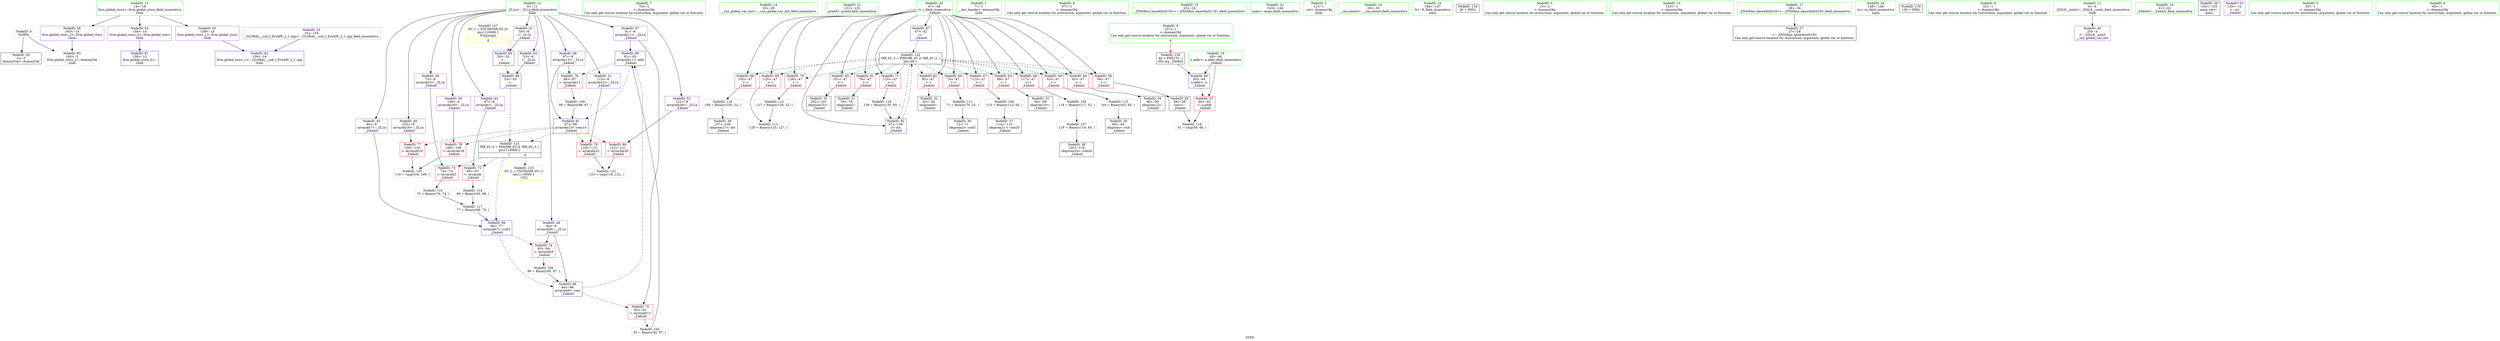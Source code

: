 digraph "SVFG" {
	label="SVFG";

	Node0x556a4613e890 [shape=record,color=grey,label="{NodeID: 0\nNullPtr}"];
	Node0x556a4613e890 -> Node0x556a4613fe40[style=solid];
	Node0x556a4613e890 -> Node0x556a46143e00[style=solid];
	Node0x556a461443e0 [shape=record,color=blue,label="{NodeID: 90\n91\<--93\narrayidx11\<--add\n_Z4doitl\n}"];
	Node0x556a461443e0 -> Node0x556a461437f0[style=dashed];
	Node0x556a461443e0 -> Node0x556a461444b0[style=dashed];
	Node0x556a4613ee50 [shape=record,color=green,label="{NodeID: 7\n76\<--1\n\<--dummyObj\nCan only get source location for instruction, argument, global var or function.}"];
	Node0x556a4613f300 [shape=record,color=green,label="{NodeID: 14\n19\<--20\n__cxx_global_var_init\<--__cxx_global_var_init_field_insensitive\n}"];
	Node0x556a46141700 [shape=record,color=grey,label="{NodeID: 104\n93 = Binary(92, 87, )\n}"];
	Node0x556a46141700 -> Node0x556a461443e0[style=solid];
	Node0x556a4613f9a0 [shape=record,color=green,label="{NodeID: 21\n131\<--132\nprintf\<--printf_field_insensitive\n}"];
	Node0x556a461465a0 [shape=record,color=grey,label="{NodeID: 111\n71 = Binary(70, 52, )\n}"];
	Node0x556a461465a0 -> Node0x556a461401e0[style=solid];
	Node0x556a46140040 [shape=record,color=black,label="{NodeID: 28\n59\<--58\nconv\<--\n_Z4doitl\n}"];
	Node0x556a46140040 -> Node0x556a46141d50[style=solid];
	Node0x556a46141bd0 [shape=record,color=grey,label="{NodeID: 118\n136 = Binary(135, 65, )\n}"];
	Node0x556a46141bd0 -> Node0x556a46144580[style=solid];
	Node0x556a461405f0 [shape=record,color=black,label="{NodeID: 35\n102\<--101\nidxprom15\<--\n_Z4doitl\n}"];
	Node0x556a46140ba0 [shape=record,color=purple,label="{NodeID: 42\n53\<--8\n\<--_ZL1a\n_Z4doitl\n}"];
	Node0x556a46140ba0 -> Node0x556a461440a0[style=solid];
	Node0x556a46142170 [shape=record,color=purple,label="{NodeID: 49\n103\<--8\narrayidx16\<--_ZL1a\n_Z4doitl\n}"];
	Node0x556a46142170 -> Node0x556a461438c0[style=solid];
	Node0x556a46142780 [shape=record,color=purple,label="{NodeID: 56\n160\<--14\nllvm.global_ctors_2\<--llvm.global_ctors\nGlob }"];
	Node0x556a46142780 -> Node0x556a46143e00[style=solid];
	Node0x556a46142d60 [shape=record,color=red,label="{NodeID: 63\n89\<--47\n\<--i\n_Z4doitl\n}"];
	Node0x556a46142d60 -> Node0x556a46140450[style=solid];
	Node0x556a46143310 [shape=record,color=red,label="{NodeID: 70\n126\<--47\n\<--i\n_Z4doitl\n}"];
	Node0x556a46143310 -> Node0x556a46146720[style=solid];
	Node0x556a461438c0 [shape=record,color=red,label="{NodeID: 77\n104\<--103\n\<--arrayidx16\n_Z4doitl\n}"];
	Node0x556a461438c0 -> Node0x556a46141ed0[style=solid];
	Node0x556a46143f00 [shape=record,color=blue,label="{NodeID: 84\n45\<--44\nn.addr\<--n\n_Z4doitl\n}"];
	Node0x556a46143f00 -> Node0x556a46142880[style=dashed];
	Node0x556a4613d370 [shape=record,color=green,label="{NodeID: 1\n7\<--1\n__dso_handle\<--dummyObj\nGlob }"];
	Node0x556a461444b0 [shape=record,color=blue,label="{NodeID: 91\n97\<--99\narrayidx13\<--rem14\n_Z4doitl\n}"];
	Node0x556a461444b0 -> Node0x556a461438c0[style=dashed];
	Node0x556a461444b0 -> Node0x556a46143990[style=dashed];
	Node0x556a461444b0 -> Node0x556a46143a60[style=dashed];
	Node0x556a461444b0 -> Node0x556a46143b30[style=dashed];
	Node0x556a461444b0 -> Node0x556a4614c3a0[style=dashed];
	Node0x556a4613eee0 [shape=record,color=green,label="{NodeID: 8\n87\<--1\n\<--dummyObj\nCan only get source location for instruction, argument, global var or function.}"];
	Node0x556a4613f400 [shape=record,color=green,label="{NodeID: 15\n23\<--24\n_ZNSt8ios_base4InitC1Ev\<--_ZNSt8ios_base4InitC1Ev_field_insensitive\n}"];
	Node0x556a46145ca0 [shape=record,color=grey,label="{NodeID: 105\n118 = Binary(117, 52, )\n}"];
	Node0x556a46145ca0 -> Node0x556a46145fa0[style=solid];
	Node0x556a4613faa0 [shape=record,color=green,label="{NodeID: 22\n143\<--144\nmain\<--main_field_insensitive\n}"];
	Node0x556a46146720 [shape=record,color=grey,label="{NodeID: 112\n127 = Binary(126, 52, )\n}"];
	Node0x556a46146720 -> Node0x556a461468a0[style=solid];
	Node0x556a46140110 [shape=record,color=black,label="{NodeID: 29\n66\<--64\nidxprom\<--sub\n_Z4doitl\n}"];
	Node0x556a46141d50 [shape=record,color=grey,label="{NodeID: 119\n61 = cmp(59, 60, )\n}"];
	Node0x556a461406c0 [shape=record,color=black,label="{NodeID: 36\n107\<--106\nidxprom17\<--div\n_Z4doitl\n}"];
	Node0x556a46140c70 [shape=record,color=purple,label="{NodeID: 43\n67\<--8\narrayidx\<--_ZL1a\n_Z4doitl\n}"];
	Node0x556a46140c70 -> Node0x556a461434b0[style=solid];
	Node0x556a4614e5e0 [shape=record,color=yellow,style=double,label="{NodeID: 133\n6V_2 = CSCHI(MR_6V_1)\npts\{110000 \}\nCS[]}"];
	Node0x556a46142240 [shape=record,color=purple,label="{NodeID: 50\n108\<--8\narrayidx18\<--_ZL1a\n_Z4doitl\n}"];
	Node0x556a46142240 -> Node0x556a46143990[style=solid];
	Node0x556a46142880 [shape=record,color=red,label="{NodeID: 57\n60\<--45\n\<--n.addr\n_Z4doitl\n}"];
	Node0x556a46142880 -> Node0x556a46141d50[style=solid];
	Node0x556a46142e30 [shape=record,color=red,label="{NodeID: 64\n95\<--47\n\<--i\n_Z4doitl\n}"];
	Node0x556a46142e30 -> Node0x556a46140520[style=solid];
	Node0x556a461433e0 [shape=record,color=red,label="{NodeID: 71\n135\<--47\n\<--i\n_Z4doitl\n}"];
	Node0x556a461433e0 -> Node0x556a46141bd0[style=solid];
	Node0x556a46143990 [shape=record,color=red,label="{NodeID: 78\n109\<--108\n\<--arrayidx18\n_Z4doitl\n}"];
	Node0x556a46143990 -> Node0x556a46141ed0[style=solid];
	Node0x556a46143fd0 [shape=record,color=blue,label="{NodeID: 85\n50\<--52\n\<--\n_Z4doitl\n}"];
	Node0x556a46143fd0 -> Node0x556a461440a0[style=dashed];
	Node0x556a4613d400 [shape=record,color=green,label="{NodeID: 2\n12\<--1\n.str\<--dummyObj\nGlob }"];
	Node0x556a46144580 [shape=record,color=blue,label="{NodeID: 92\n47\<--136\ni\<--inc\n_Z4doitl\n}"];
	Node0x556a46144580 -> Node0x556a4614bea0[style=dashed];
	Node0x556a4613ef70 [shape=record,color=green,label="{NodeID: 9\n151\<--1\n\<--dummyObj\nCan only get source location for instruction, argument, global var or function.|{<s0>4}}"];
	Node0x556a4613ef70:s0 -> Node0x556a46151b50[style=solid,color=red];
	Node0x556a4613f500 [shape=record,color=green,label="{NodeID: 16\n29\<--30\n__cxa_atexit\<--__cxa_atexit_field_insensitive\n}"];
	Node0x556a46145e20 [shape=record,color=grey,label="{NodeID: 106\n113 = Binary(112, 65, )\n}"];
	Node0x556a46145e20 -> Node0x556a46140790[style=solid];
	Node0x556a4613fba0 [shape=record,color=green,label="{NodeID: 23\n146\<--147\nN\<--N_field_insensitive\nmain\n}"];
	Node0x556a461468a0 [shape=record,color=grey,label="{NodeID: 113\n128 = Binary(125, 127, )\n}"];
	Node0x556a461401e0 [shape=record,color=black,label="{NodeID: 30\n72\<--71\nidxprom2\<--sub1\n_Z4doitl\n}"];
	Node0x556a46141ed0 [shape=record,color=grey,label="{NodeID: 120\n110 = cmp(104, 109, )\n}"];
	Node0x556a46140790 [shape=record,color=black,label="{NodeID: 37\n114\<--113\nidxprom21\<--sub20\n_Z4doitl\n}"];
	Node0x556a4614d580 [shape=record,color=yellow,style=double,label="{NodeID: 127\n6V_1 = ENCHI(MR_6V_0)\npts\{110000 \}\nFun[main]|{<s0>4}}"];
	Node0x556a4614d580:s0 -> Node0x556a46143fd0[style=dashed,color=red];
	Node0x556a46140d40 [shape=record,color=purple,label="{NodeID: 44\n73\<--8\narrayidx3\<--_ZL1a\n_Z4doitl\n}"];
	Node0x556a46140d40 -> Node0x556a46143580[style=solid];
	Node0x556a45fb7660 [shape=record,color=black,label="{NodeID: 134\n26 = PHI()\n}"];
	Node0x556a46142310 [shape=record,color=purple,label="{NodeID: 51\n115\<--8\narrayidx22\<--_ZL1a\n_Z4doitl\n}"];
	Node0x556a46142310 -> Node0x556a46143a60[style=solid];
	Node0x556a46142950 [shape=record,color=red,label="{NodeID: 58\n58\<--47\n\<--i\n_Z4doitl\n}"];
	Node0x556a46142950 -> Node0x556a46140040[style=solid];
	Node0x556a46142f00 [shape=record,color=red,label="{NodeID: 65\n101\<--47\n\<--i\n_Z4doitl\n}"];
	Node0x556a46142f00 -> Node0x556a461405f0[style=solid];
	Node0x556a461434b0 [shape=record,color=red,label="{NodeID: 72\n68\<--67\n\<--arrayidx\n_Z4doitl\n}"];
	Node0x556a461434b0 -> Node0x556a46146a20[style=solid];
	Node0x556a46143a60 [shape=record,color=red,label="{NodeID: 79\n116\<--115\n\<--arrayidx22\n_Z4doitl\n}"];
	Node0x556a46143a60 -> Node0x556a46147cf0[style=solid];
	Node0x556a461440a0 [shape=record,color=blue,label="{NodeID: 86\n53\<--55\n\<--\n_Z4doitl\n}"];
	Node0x556a461440a0 -> Node0x556a4614c3a0[style=dashed];
	Node0x556a4613d490 [shape=record,color=green,label="{NodeID: 3\n15\<--1\n\<--dummyObj\nCan only get source location for instruction, argument, global var or function.}"];
	Node0x556a4613f000 [shape=record,color=green,label="{NodeID: 10\n153\<--1\n\<--dummyObj\nCan only get source location for instruction, argument, global var or function.}"];
	Node0x556a4613f600 [shape=record,color=green,label="{NodeID: 17\n28\<--34\n_ZNSt8ios_base4InitD1Ev\<--_ZNSt8ios_base4InitD1Ev_field_insensitive\n}"];
	Node0x556a4613f600 -> Node0x556a4613ff40[style=solid];
	Node0x556a46145fa0 [shape=record,color=grey,label="{NodeID: 107\n119 = Binary(118, 65, )\n}"];
	Node0x556a46145fa0 -> Node0x556a46140860[style=solid];
	Node0x556a4613fc70 [shape=record,color=green,label="{NodeID: 24\n148\<--149\nm\<--m_field_insensitive\nmain\n}"];
	Node0x556a46146a20 [shape=record,color=grey,label="{NodeID: 114\n69 = Binary(55, 68, )\n}"];
	Node0x556a46146a20 -> Node0x556a46141a50[style=solid];
	Node0x556a461402b0 [shape=record,color=black,label="{NodeID: 31\n79\<--78\nidxprom6\<--\n_Z4doitl\n}"];
	Node0x556a46147cf0 [shape=record,color=grey,label="{NodeID: 121\n123 = cmp(116, 122, )\n}"];
	Node0x556a46140860 [shape=record,color=black,label="{NodeID: 38\n120\<--119\nidxprom25\<--sub24\n_Z4doitl\n}"];
	Node0x556a46140e10 [shape=record,color=purple,label="{NodeID: 45\n80\<--8\narrayidx7\<--_ZL1a\n_Z4doitl\n}"];
	Node0x556a46140e10 -> Node0x556a46144240[style=solid];
	Node0x556a46151a50 [shape=record,color=black,label="{NodeID: 135\n130 = PHI()\n}"];
	Node0x556a461423e0 [shape=record,color=purple,label="{NodeID: 52\n121\<--8\narrayidx26\<--_ZL1a\n_Z4doitl\n}"];
	Node0x556a461423e0 -> Node0x556a46143b30[style=solid];
	Node0x556a46142a20 [shape=record,color=red,label="{NodeID: 59\n63\<--47\n\<--i\n_Z4doitl\n}"];
	Node0x556a46142a20 -> Node0x556a46146ba0[style=solid];
	Node0x556a46142fd0 [shape=record,color=red,label="{NodeID: 66\n105\<--47\n\<--i\n_Z4doitl\n}"];
	Node0x556a46142fd0 -> Node0x556a461418d0[style=solid];
	Node0x556a46143580 [shape=record,color=red,label="{NodeID: 73\n74\<--73\n\<--arrayidx3\n_Z4doitl\n}"];
	Node0x556a46143580 -> Node0x556a46146420[style=solid];
	Node0x556a46143b30 [shape=record,color=red,label="{NodeID: 80\n122\<--121\n\<--arrayidx26\n_Z4doitl\n}"];
	Node0x556a46143b30 -> Node0x556a46147cf0[style=solid];
	Node0x556a46144170 [shape=record,color=blue,label="{NodeID: 87\n47\<--52\ni\<--\n_Z4doitl\n}"];
	Node0x556a46144170 -> Node0x556a4614bea0[style=dashed];
	Node0x556a4613d520 [shape=record,color=green,label="{NodeID: 4\n52\<--1\n\<--dummyObj\nCan only get source location for instruction, argument, global var or function.}"];
	Node0x556a4613f0c0 [shape=record,color=green,label="{NodeID: 11\n4\<--6\n_ZStL8__ioinit\<--_ZStL8__ioinit_field_insensitive\nGlob }"];
	Node0x556a4613f0c0 -> Node0x556a46140a00[style=solid];
	Node0x556a4613f700 [shape=record,color=green,label="{NodeID: 18\n41\<--42\n_Z4doitl\<--_Z4doitl_field_insensitive\n}"];
	Node0x556a46146120 [shape=record,color=grey,label="{NodeID: 108\n86 = Binary(85, 87, )\n}"];
	Node0x556a46146120 -> Node0x556a46144310[style=solid];
	Node0x556a4613fd40 [shape=record,color=green,label="{NodeID: 25\n16\<--154\n_GLOBAL__sub_I_ErickW_2_1.cpp\<--_GLOBAL__sub_I_ErickW_2_1.cpp_field_insensitive\n}"];
	Node0x556a4613fd40 -> Node0x556a46143d00[style=solid];
	Node0x556a46146ba0 [shape=record,color=grey,label="{NodeID: 115\n64 = Binary(63, 65, )\n}"];
	Node0x556a46146ba0 -> Node0x556a46140110[style=solid];
	Node0x556a46140380 [shape=record,color=black,label="{NodeID: 32\n83\<--82\nidxprom8\<--\n_Z4doitl\n}"];
	Node0x556a4614bea0 [shape=record,color=black,label="{NodeID: 122\nMR_4V_3 = PHI(MR_4V_4, MR_4V_2, )\npts\{48 \}\n}"];
	Node0x556a4614bea0 -> Node0x556a46142950[style=dashed];
	Node0x556a4614bea0 -> Node0x556a46142a20[style=dashed];
	Node0x556a4614bea0 -> Node0x556a46142af0[style=dashed];
	Node0x556a4614bea0 -> Node0x556a46142bc0[style=dashed];
	Node0x556a4614bea0 -> Node0x556a46142c90[style=dashed];
	Node0x556a4614bea0 -> Node0x556a46142d60[style=dashed];
	Node0x556a4614bea0 -> Node0x556a46142e30[style=dashed];
	Node0x556a4614bea0 -> Node0x556a46142f00[style=dashed];
	Node0x556a4614bea0 -> Node0x556a46142fd0[style=dashed];
	Node0x556a4614bea0 -> Node0x556a461430a0[style=dashed];
	Node0x556a4614bea0 -> Node0x556a46143170[style=dashed];
	Node0x556a4614bea0 -> Node0x556a46143240[style=dashed];
	Node0x556a4614bea0 -> Node0x556a46143310[style=dashed];
	Node0x556a4614bea0 -> Node0x556a461433e0[style=dashed];
	Node0x556a4614bea0 -> Node0x556a46144580[style=dashed];
	Node0x556a46140930 [shape=record,color=black,label="{NodeID: 39\n145\<--153\nmain_ret\<--\nmain\n}"];
	Node0x556a46140ee0 [shape=record,color=purple,label="{NodeID: 46\n84\<--8\narrayidx9\<--_ZL1a\n_Z4doitl\n}"];
	Node0x556a46140ee0 -> Node0x556a46143650[style=solid];
	Node0x556a46140ee0 -> Node0x556a46144310[style=solid];
	Node0x556a46151b50 [shape=record,color=black,label="{NodeID: 136\n44 = PHI(151, )\n0th arg _Z4doitl }"];
	Node0x556a46151b50 -> Node0x556a46143f00[style=solid];
	Node0x556a461424b0 [shape=record,color=purple,label="{NodeID: 53\n129\<--12\n\<--.str\n_Z4doitl\n}"];
	Node0x556a46142af0 [shape=record,color=red,label="{NodeID: 60\n70\<--47\n\<--i\n_Z4doitl\n}"];
	Node0x556a46142af0 -> Node0x556a461465a0[style=solid];
	Node0x556a461430a0 [shape=record,color=red,label="{NodeID: 67\n112\<--47\n\<--i\n_Z4doitl\n}"];
	Node0x556a461430a0 -> Node0x556a46145e20[style=solid];
	Node0x556a46143650 [shape=record,color=red,label="{NodeID: 74\n85\<--84\n\<--arrayidx9\n_Z4doitl\n}"];
	Node0x556a46143650 -> Node0x556a46146120[style=solid];
	Node0x556a46143c00 [shape=record,color=blue,label="{NodeID: 81\n158\<--15\nllvm.global_ctors_0\<--\nGlob }"];
	Node0x556a46144240 [shape=record,color=blue,label="{NodeID: 88\n80\<--77\narrayidx7\<--sub5\n_Z4doitl\n}"];
	Node0x556a46144240 -> Node0x556a46143650[style=dashed];
	Node0x556a46144240 -> Node0x556a46144310[style=dashed];
	Node0x556a4613ed30 [shape=record,color=green,label="{NodeID: 5\n55\<--1\n\<--dummyObj\nCan only get source location for instruction, argument, global var or function.}"];
	Node0x556a4613f180 [shape=record,color=green,label="{NodeID: 12\n8\<--11\n_ZL1a\<--_ZL1a_field_insensitive\nGlob }"];
	Node0x556a4613f180 -> Node0x556a46140ad0[style=solid];
	Node0x556a4613f180 -> Node0x556a46140ba0[style=solid];
	Node0x556a4613f180 -> Node0x556a46140c70[style=solid];
	Node0x556a4613f180 -> Node0x556a46140d40[style=solid];
	Node0x556a4613f180 -> Node0x556a46140e10[style=solid];
	Node0x556a4613f180 -> Node0x556a46140ee0[style=solid];
	Node0x556a4613f180 -> Node0x556a46140fb0[style=solid];
	Node0x556a4613f180 -> Node0x556a461420a0[style=solid];
	Node0x556a4613f180 -> Node0x556a46142170[style=solid];
	Node0x556a4613f180 -> Node0x556a46142240[style=solid];
	Node0x556a4613f180 -> Node0x556a46142310[style=solid];
	Node0x556a4613f180 -> Node0x556a461423e0[style=solid];
	Node0x556a4613f800 [shape=record,color=green,label="{NodeID: 19\n45\<--46\nn.addr\<--n.addr_field_insensitive\n_Z4doitl\n}"];
	Node0x556a4613f800 -> Node0x556a46142880[style=solid];
	Node0x556a4613f800 -> Node0x556a46143f00[style=solid];
	Node0x556a461462a0 [shape=record,color=grey,label="{NodeID: 109\n99 = Binary(98, 87, )\n}"];
	Node0x556a461462a0 -> Node0x556a461444b0[style=solid];
	Node0x556a4613fe40 [shape=record,color=black,label="{NodeID: 26\n2\<--3\ndummyVal\<--dummyVal\n}"];
	Node0x556a461418d0 [shape=record,color=grey,label="{NodeID: 116\n106 = Binary(105, 52, )\n}"];
	Node0x556a461418d0 -> Node0x556a461406c0[style=solid];
	Node0x556a46140450 [shape=record,color=black,label="{NodeID: 33\n90\<--89\nidxprom10\<--\n_Z4doitl\n}"];
	Node0x556a4614c3a0 [shape=record,color=black,label="{NodeID: 123\nMR_6V_4 = PHI(MR_6V_8, MR_6V_3, )\npts\{110000 \}\n|{|<s3>4}}"];
	Node0x556a4614c3a0 -> Node0x556a461434b0[style=dashed];
	Node0x556a4614c3a0 -> Node0x556a46143580[style=dashed];
	Node0x556a4614c3a0 -> Node0x556a46144240[style=dashed];
	Node0x556a4614c3a0:s3 -> Node0x556a4614e5e0[style=dashed,color=blue];
	Node0x556a46140a00 [shape=record,color=purple,label="{NodeID: 40\n25\<--4\n\<--_ZStL8__ioinit\n__cxx_global_var_init\n}"];
	Node0x556a46140fb0 [shape=record,color=purple,label="{NodeID: 47\n91\<--8\narrayidx11\<--_ZL1a\n_Z4doitl\n}"];
	Node0x556a46140fb0 -> Node0x556a46143720[style=solid];
	Node0x556a46140fb0 -> Node0x556a461443e0[style=solid];
	Node0x556a46142580 [shape=record,color=purple,label="{NodeID: 54\n158\<--14\nllvm.global_ctors_0\<--llvm.global_ctors\nGlob }"];
	Node0x556a46142580 -> Node0x556a46143c00[style=solid];
	Node0x556a46142bc0 [shape=record,color=red,label="{NodeID: 61\n78\<--47\n\<--i\n_Z4doitl\n}"];
	Node0x556a46142bc0 -> Node0x556a461402b0[style=solid];
	Node0x556a46143170 [shape=record,color=red,label="{NodeID: 68\n117\<--47\n\<--i\n_Z4doitl\n}"];
	Node0x556a46143170 -> Node0x556a46145ca0[style=solid];
	Node0x556a46143720 [shape=record,color=red,label="{NodeID: 75\n92\<--91\n\<--arrayidx11\n_Z4doitl\n}"];
	Node0x556a46143720 -> Node0x556a46141700[style=solid];
	Node0x556a46143d00 [shape=record,color=blue,label="{NodeID: 82\n159\<--16\nllvm.global_ctors_1\<--_GLOBAL__sub_I_ErickW_2_1.cpp\nGlob }"];
	Node0x556a46144310 [shape=record,color=blue,label="{NodeID: 89\n84\<--86\narrayidx9\<--rem\n_Z4doitl\n}"];
	Node0x556a46144310 -> Node0x556a46143720[style=dashed];
	Node0x556a46144310 -> Node0x556a461443e0[style=dashed];
	Node0x556a4613edc0 [shape=record,color=green,label="{NodeID: 6\n65\<--1\n\<--dummyObj\nCan only get source location for instruction, argument, global var or function.}"];
	Node0x556a4613f240 [shape=record,color=green,label="{NodeID: 13\n14\<--18\nllvm.global_ctors\<--llvm.global_ctors_field_insensitive\nGlob }"];
	Node0x556a4613f240 -> Node0x556a46142580[style=solid];
	Node0x556a4613f240 -> Node0x556a46142680[style=solid];
	Node0x556a4613f240 -> Node0x556a46142780[style=solid];
	Node0x556a4613f8d0 [shape=record,color=green,label="{NodeID: 20\n47\<--48\ni\<--i_field_insensitive\n_Z4doitl\n}"];
	Node0x556a4613f8d0 -> Node0x556a46142950[style=solid];
	Node0x556a4613f8d0 -> Node0x556a46142a20[style=solid];
	Node0x556a4613f8d0 -> Node0x556a46142af0[style=solid];
	Node0x556a4613f8d0 -> Node0x556a46142bc0[style=solid];
	Node0x556a4613f8d0 -> Node0x556a46142c90[style=solid];
	Node0x556a4613f8d0 -> Node0x556a46142d60[style=solid];
	Node0x556a4613f8d0 -> Node0x556a46142e30[style=solid];
	Node0x556a4613f8d0 -> Node0x556a46142f00[style=solid];
	Node0x556a4613f8d0 -> Node0x556a46142fd0[style=solid];
	Node0x556a4613f8d0 -> Node0x556a461430a0[style=solid];
	Node0x556a4613f8d0 -> Node0x556a46143170[style=solid];
	Node0x556a4613f8d0 -> Node0x556a46143240[style=solid];
	Node0x556a4613f8d0 -> Node0x556a46143310[style=solid];
	Node0x556a4613f8d0 -> Node0x556a461433e0[style=solid];
	Node0x556a4613f8d0 -> Node0x556a46144170[style=solid];
	Node0x556a4613f8d0 -> Node0x556a46144580[style=solid];
	Node0x556a46146420 [shape=record,color=grey,label="{NodeID: 110\n75 = Binary(76, 74, )\n}"];
	Node0x556a46146420 -> Node0x556a46141a50[style=solid];
	Node0x556a4613ff40 [shape=record,color=black,label="{NodeID: 27\n27\<--28\n\<--_ZNSt8ios_base4InitD1Ev\nCan only get source location for instruction, argument, global var or function.}"];
	Node0x556a46141a50 [shape=record,color=grey,label="{NodeID: 117\n77 = Binary(69, 75, )\n}"];
	Node0x556a46141a50 -> Node0x556a46144240[style=solid];
	Node0x556a46140520 [shape=record,color=black,label="{NodeID: 34\n96\<--95\nidxprom12\<--\n_Z4doitl\n}"];
	Node0x556a46140ad0 [shape=record,color=purple,label="{NodeID: 41\n50\<--8\n\<--_ZL1a\n_Z4doitl\n}"];
	Node0x556a46140ad0 -> Node0x556a46143fd0[style=solid];
	Node0x556a461420a0 [shape=record,color=purple,label="{NodeID: 48\n97\<--8\narrayidx13\<--_ZL1a\n_Z4doitl\n}"];
	Node0x556a461420a0 -> Node0x556a461437f0[style=solid];
	Node0x556a461420a0 -> Node0x556a461444b0[style=solid];
	Node0x556a46142680 [shape=record,color=purple,label="{NodeID: 55\n159\<--14\nllvm.global_ctors_1\<--llvm.global_ctors\nGlob }"];
	Node0x556a46142680 -> Node0x556a46143d00[style=solid];
	Node0x556a46142c90 [shape=record,color=red,label="{NodeID: 62\n82\<--47\n\<--i\n_Z4doitl\n}"];
	Node0x556a46142c90 -> Node0x556a46140380[style=solid];
	Node0x556a46143240 [shape=record,color=red,label="{NodeID: 69\n125\<--47\n\<--i\n_Z4doitl\n}"];
	Node0x556a46143240 -> Node0x556a461468a0[style=solid];
	Node0x556a461437f0 [shape=record,color=red,label="{NodeID: 76\n98\<--97\n\<--arrayidx13\n_Z4doitl\n}"];
	Node0x556a461437f0 -> Node0x556a461462a0[style=solid];
	Node0x556a46143e00 [shape=record,color=blue, style = dotted,label="{NodeID: 83\n160\<--3\nllvm.global_ctors_2\<--dummyVal\nGlob }"];
}
